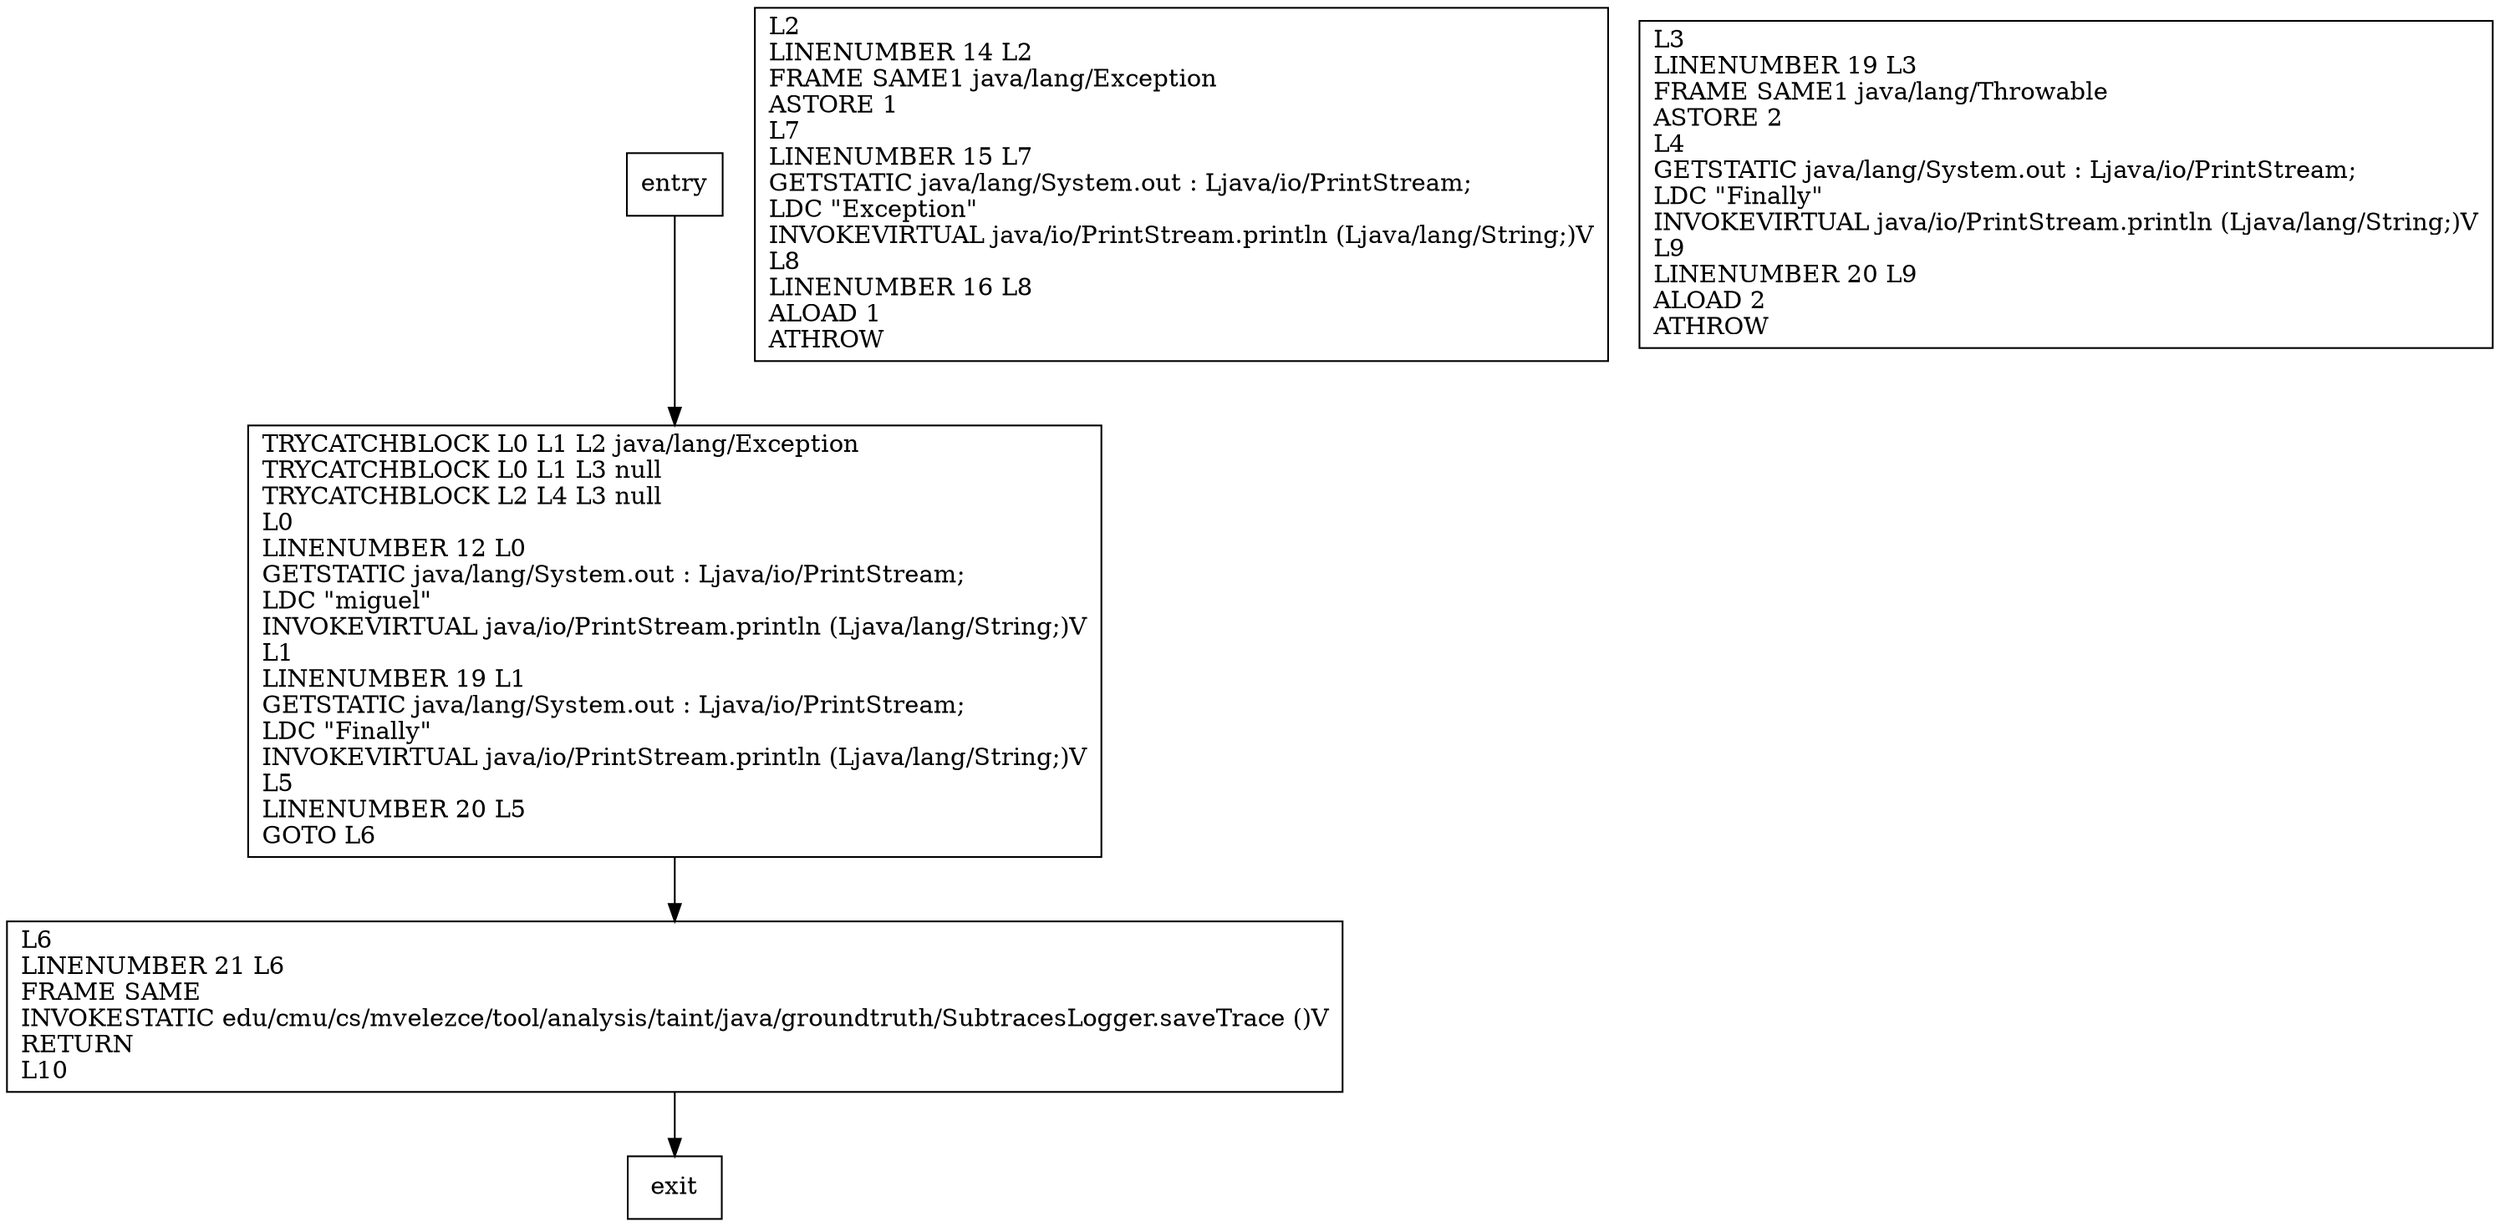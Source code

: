 digraph main {
node [shape=record];
1833315793 [label="L6\lLINENUMBER 21 L6\lFRAME SAME\lINVOKESTATIC edu/cmu/cs/mvelezce/tool/analysis/taint/java/groundtruth/SubtracesLogger.saveTrace ()V\lRETURN\lL10\l"];
2060892594 [label="L2\lLINENUMBER 14 L2\lFRAME SAME1 java/lang/Exception\lASTORE 1\lL7\lLINENUMBER 15 L7\lGETSTATIC java/lang/System.out : Ljava/io/PrintStream;\lLDC \"Exception\"\lINVOKEVIRTUAL java/io/PrintStream.println (Ljava/lang/String;)V\lL8\lLINENUMBER 16 L8\lALOAD 1\lATHROW\l"];
2015868288 [label="TRYCATCHBLOCK L0 L1 L2 java/lang/Exception\lTRYCATCHBLOCK L0 L1 L3 null\lTRYCATCHBLOCK L2 L4 L3 null\lL0\lLINENUMBER 12 L0\lGETSTATIC java/lang/System.out : Ljava/io/PrintStream;\lLDC \"miguel\"\lINVOKEVIRTUAL java/io/PrintStream.println (Ljava/lang/String;)V\lL1\lLINENUMBER 19 L1\lGETSTATIC java/lang/System.out : Ljava/io/PrintStream;\lLDC \"Finally\"\lINVOKEVIRTUAL java/io/PrintStream.println (Ljava/lang/String;)V\lL5\lLINENUMBER 20 L5\lGOTO L6\l"];
1702119188 [label="L3\lLINENUMBER 19 L3\lFRAME SAME1 java/lang/Throwable\lASTORE 2\lL4\lGETSTATIC java/lang/System.out : Ljava/io/PrintStream;\lLDC \"Finally\"\lINVOKEVIRTUAL java/io/PrintStream.println (Ljava/lang/String;)V\lL9\lLINENUMBER 20 L9\lALOAD 2\lATHROW\l"];
entry;
exit;
entry -> 2015868288;
1833315793 -> exit;
2015868288 -> 1833315793;
}

